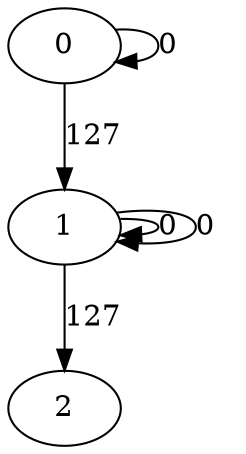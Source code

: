 digraph G {
        graph [
               clock_variable_size = 1
               string_variable_size = 1
               number_variable_size = 2
               parameter_size = 2
        ];
        0 [init=1][match=0];
        1 [init=0][match=0];
        2 [init=0][match=1];
        0->0 [label="0"];
        0->1 [label="127"][guard="{p0 <= x0, p0 >= x0}"][n_update="{x0 := 0, x1 := 0}"];
        1->1 [label="0"][guard="{x0 - p0 < 100}"][s_constraints="{x0 == x1}"][n_update="{x0 := x0 + x2, x1 := x1 + x2}"];
        1->1 [label="0"][guard="{x0 - p0 < 100}"][s_constraints="{x0 != x1}"][n_update="{x1 := x1 + x2}"];
        1->2 [label="127"][guard="{p1 <= x0, p1 >= x0, x0 - p0 < 100, x0 - p0 > 50}"][n_constraints="{x0 + x0 > x1}"];
}
